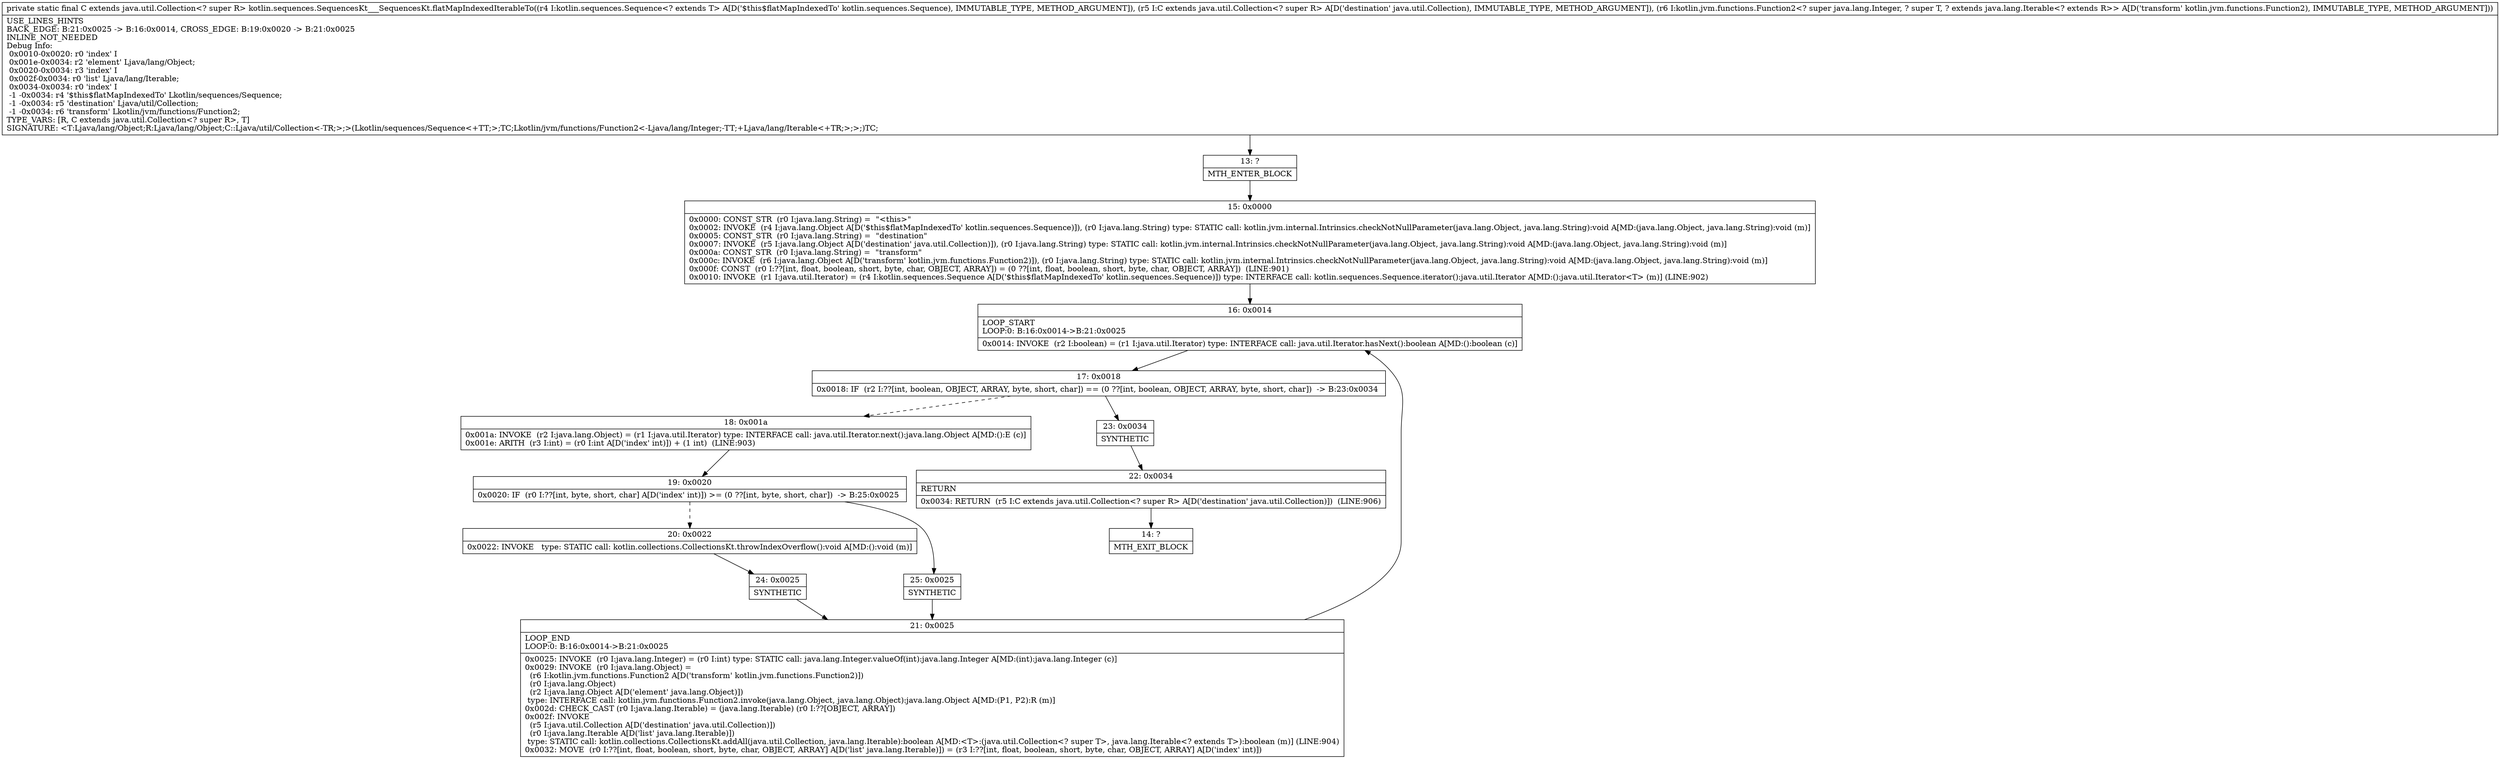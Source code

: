 digraph "CFG forkotlin.sequences.SequencesKt___SequencesKt.flatMapIndexedIterableTo(Lkotlin\/sequences\/Sequence;Ljava\/util\/Collection;Lkotlin\/jvm\/functions\/Function2;)Ljava\/util\/Collection;" {
Node_13 [shape=record,label="{13\:\ ?|MTH_ENTER_BLOCK\l}"];
Node_15 [shape=record,label="{15\:\ 0x0000|0x0000: CONST_STR  (r0 I:java.lang.String) =  \"\<this\>\" \l0x0002: INVOKE  (r4 I:java.lang.Object A[D('$this$flatMapIndexedTo' kotlin.sequences.Sequence)]), (r0 I:java.lang.String) type: STATIC call: kotlin.jvm.internal.Intrinsics.checkNotNullParameter(java.lang.Object, java.lang.String):void A[MD:(java.lang.Object, java.lang.String):void (m)]\l0x0005: CONST_STR  (r0 I:java.lang.String) =  \"destination\" \l0x0007: INVOKE  (r5 I:java.lang.Object A[D('destination' java.util.Collection)]), (r0 I:java.lang.String) type: STATIC call: kotlin.jvm.internal.Intrinsics.checkNotNullParameter(java.lang.Object, java.lang.String):void A[MD:(java.lang.Object, java.lang.String):void (m)]\l0x000a: CONST_STR  (r0 I:java.lang.String) =  \"transform\" \l0x000c: INVOKE  (r6 I:java.lang.Object A[D('transform' kotlin.jvm.functions.Function2)]), (r0 I:java.lang.String) type: STATIC call: kotlin.jvm.internal.Intrinsics.checkNotNullParameter(java.lang.Object, java.lang.String):void A[MD:(java.lang.Object, java.lang.String):void (m)]\l0x000f: CONST  (r0 I:??[int, float, boolean, short, byte, char, OBJECT, ARRAY]) = (0 ??[int, float, boolean, short, byte, char, OBJECT, ARRAY])  (LINE:901)\l0x0010: INVOKE  (r1 I:java.util.Iterator) = (r4 I:kotlin.sequences.Sequence A[D('$this$flatMapIndexedTo' kotlin.sequences.Sequence)]) type: INTERFACE call: kotlin.sequences.Sequence.iterator():java.util.Iterator A[MD:():java.util.Iterator\<T\> (m)] (LINE:902)\l}"];
Node_16 [shape=record,label="{16\:\ 0x0014|LOOP_START\lLOOP:0: B:16:0x0014\-\>B:21:0x0025\l|0x0014: INVOKE  (r2 I:boolean) = (r1 I:java.util.Iterator) type: INTERFACE call: java.util.Iterator.hasNext():boolean A[MD:():boolean (c)]\l}"];
Node_17 [shape=record,label="{17\:\ 0x0018|0x0018: IF  (r2 I:??[int, boolean, OBJECT, ARRAY, byte, short, char]) == (0 ??[int, boolean, OBJECT, ARRAY, byte, short, char])  \-\> B:23:0x0034 \l}"];
Node_18 [shape=record,label="{18\:\ 0x001a|0x001a: INVOKE  (r2 I:java.lang.Object) = (r1 I:java.util.Iterator) type: INTERFACE call: java.util.Iterator.next():java.lang.Object A[MD:():E (c)]\l0x001e: ARITH  (r3 I:int) = (r0 I:int A[D('index' int)]) + (1 int)  (LINE:903)\l}"];
Node_19 [shape=record,label="{19\:\ 0x0020|0x0020: IF  (r0 I:??[int, byte, short, char] A[D('index' int)]) \>= (0 ??[int, byte, short, char])  \-\> B:25:0x0025 \l}"];
Node_20 [shape=record,label="{20\:\ 0x0022|0x0022: INVOKE   type: STATIC call: kotlin.collections.CollectionsKt.throwIndexOverflow():void A[MD:():void (m)]\l}"];
Node_24 [shape=record,label="{24\:\ 0x0025|SYNTHETIC\l}"];
Node_21 [shape=record,label="{21\:\ 0x0025|LOOP_END\lLOOP:0: B:16:0x0014\-\>B:21:0x0025\l|0x0025: INVOKE  (r0 I:java.lang.Integer) = (r0 I:int) type: STATIC call: java.lang.Integer.valueOf(int):java.lang.Integer A[MD:(int):java.lang.Integer (c)]\l0x0029: INVOKE  (r0 I:java.lang.Object) = \l  (r6 I:kotlin.jvm.functions.Function2 A[D('transform' kotlin.jvm.functions.Function2)])\l  (r0 I:java.lang.Object)\l  (r2 I:java.lang.Object A[D('element' java.lang.Object)])\l type: INTERFACE call: kotlin.jvm.functions.Function2.invoke(java.lang.Object, java.lang.Object):java.lang.Object A[MD:(P1, P2):R (m)]\l0x002d: CHECK_CAST (r0 I:java.lang.Iterable) = (java.lang.Iterable) (r0 I:??[OBJECT, ARRAY]) \l0x002f: INVOKE  \l  (r5 I:java.util.Collection A[D('destination' java.util.Collection)])\l  (r0 I:java.lang.Iterable A[D('list' java.lang.Iterable)])\l type: STATIC call: kotlin.collections.CollectionsKt.addAll(java.util.Collection, java.lang.Iterable):boolean A[MD:\<T\>:(java.util.Collection\<? super T\>, java.lang.Iterable\<? extends T\>):boolean (m)] (LINE:904)\l0x0032: MOVE  (r0 I:??[int, float, boolean, short, byte, char, OBJECT, ARRAY] A[D('list' java.lang.Iterable)]) = (r3 I:??[int, float, boolean, short, byte, char, OBJECT, ARRAY] A[D('index' int)]) \l}"];
Node_25 [shape=record,label="{25\:\ 0x0025|SYNTHETIC\l}"];
Node_23 [shape=record,label="{23\:\ 0x0034|SYNTHETIC\l}"];
Node_22 [shape=record,label="{22\:\ 0x0034|RETURN\l|0x0034: RETURN  (r5 I:C extends java.util.Collection\<? super R\> A[D('destination' java.util.Collection)])  (LINE:906)\l}"];
Node_14 [shape=record,label="{14\:\ ?|MTH_EXIT_BLOCK\l}"];
MethodNode[shape=record,label="{private static final C extends java.util.Collection\<? super R\> kotlin.sequences.SequencesKt___SequencesKt.flatMapIndexedIterableTo((r4 I:kotlin.sequences.Sequence\<? extends T\> A[D('$this$flatMapIndexedTo' kotlin.sequences.Sequence), IMMUTABLE_TYPE, METHOD_ARGUMENT]), (r5 I:C extends java.util.Collection\<? super R\> A[D('destination' java.util.Collection), IMMUTABLE_TYPE, METHOD_ARGUMENT]), (r6 I:kotlin.jvm.functions.Function2\<? super java.lang.Integer, ? super T, ? extends java.lang.Iterable\<? extends R\>\> A[D('transform' kotlin.jvm.functions.Function2), IMMUTABLE_TYPE, METHOD_ARGUMENT]))  | USE_LINES_HINTS\lBACK_EDGE: B:21:0x0025 \-\> B:16:0x0014, CROSS_EDGE: B:19:0x0020 \-\> B:21:0x0025\lINLINE_NOT_NEEDED\lDebug Info:\l  0x0010\-0x0020: r0 'index' I\l  0x001e\-0x0034: r2 'element' Ljava\/lang\/Object;\l  0x0020\-0x0034: r3 'index' I\l  0x002f\-0x0034: r0 'list' Ljava\/lang\/Iterable;\l  0x0034\-0x0034: r0 'index' I\l  \-1 \-0x0034: r4 '$this$flatMapIndexedTo' Lkotlin\/sequences\/Sequence;\l  \-1 \-0x0034: r5 'destination' Ljava\/util\/Collection;\l  \-1 \-0x0034: r6 'transform' Lkotlin\/jvm\/functions\/Function2;\lTYPE_VARS: [R, C extends java.util.Collection\<? super R\>, T]\lSIGNATURE: \<T:Ljava\/lang\/Object;R:Ljava\/lang\/Object;C::Ljava\/util\/Collection\<\-TR;\>;\>(Lkotlin\/sequences\/Sequence\<+TT;\>;TC;Lkotlin\/jvm\/functions\/Function2\<\-Ljava\/lang\/Integer;\-TT;+Ljava\/lang\/Iterable\<+TR;\>;\>;)TC;\l}"];
MethodNode -> Node_13;Node_13 -> Node_15;
Node_15 -> Node_16;
Node_16 -> Node_17;
Node_17 -> Node_18[style=dashed];
Node_17 -> Node_23;
Node_18 -> Node_19;
Node_19 -> Node_20[style=dashed];
Node_19 -> Node_25;
Node_20 -> Node_24;
Node_24 -> Node_21;
Node_21 -> Node_16;
Node_25 -> Node_21;
Node_23 -> Node_22;
Node_22 -> Node_14;
}

